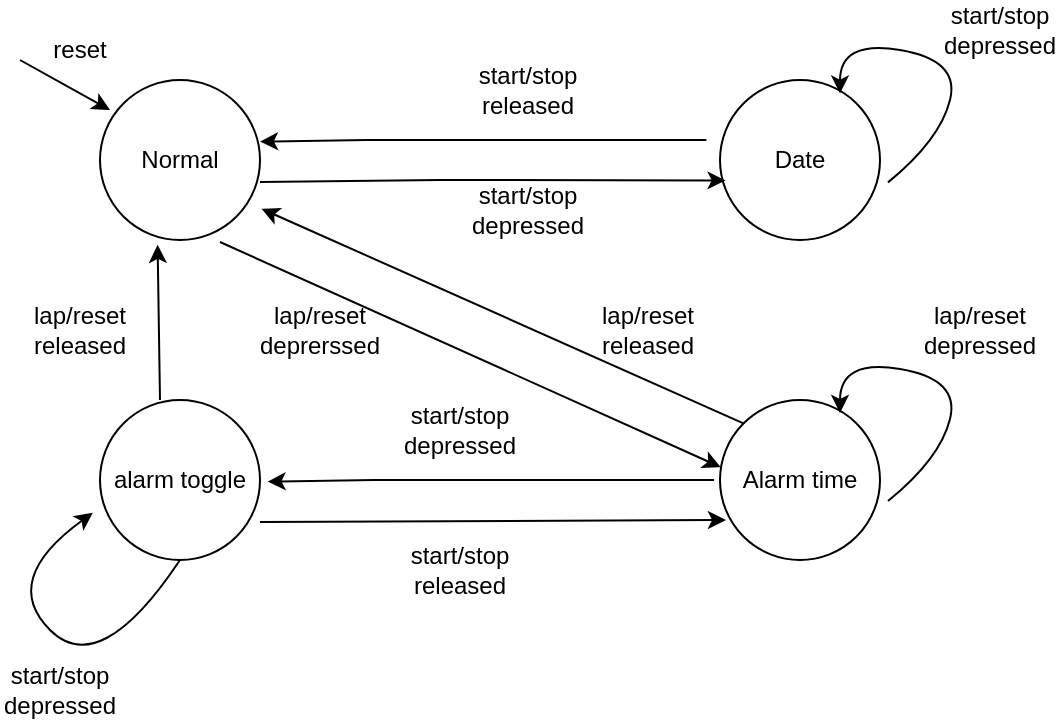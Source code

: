 <mxfile version="26.0.16" pages="4">
  <diagram name="Clock" id="9cqj9Gj7yjOjQMQ0VUwX">
    <mxGraphModel grid="1" page="1" gridSize="10" guides="1" tooltips="1" connect="1" arrows="1" fold="1" pageScale="1" pageWidth="827" pageHeight="1169" math="0" shadow="0">
      <root>
        <mxCell id="0" />
        <mxCell id="1" parent="0" />
        <mxCell id="RG0qKrcWC5957B3-tExf-1" value="Normal" style="ellipse;whiteSpace=wrap;html=1;aspect=fixed;" vertex="1" parent="1">
          <mxGeometry x="170" y="100" width="80" height="80" as="geometry" />
        </mxCell>
        <mxCell id="RG0qKrcWC5957B3-tExf-2" value="Date" style="ellipse;whiteSpace=wrap;html=1;aspect=fixed;" vertex="1" parent="1">
          <mxGeometry x="480" y="100" width="80" height="80" as="geometry" />
        </mxCell>
        <mxCell id="RG0qKrcWC5957B3-tExf-3" value="alarm toggle" style="ellipse;whiteSpace=wrap;html=1;aspect=fixed;" vertex="1" parent="1">
          <mxGeometry x="170" y="260" width="80" height="80" as="geometry" />
        </mxCell>
        <mxCell id="RG0qKrcWC5957B3-tExf-4" value="Alarm time" style="ellipse;whiteSpace=wrap;html=1;aspect=fixed;" vertex="1" parent="1">
          <mxGeometry x="480" y="260" width="80" height="80" as="geometry" />
        </mxCell>
        <mxCell id="RG0qKrcWC5957B3-tExf-5" value="" style="endArrow=classic;html=1;rounded=0;exitX=1;exitY=0.5;exitDx=0;exitDy=0;entryX=0.035;entryY=0.74;entryDx=0;entryDy=0;entryPerimeter=0;" edge="1" parent="1">
          <mxGeometry width="50" height="50" relative="1" as="geometry">
            <mxPoint x="250" y="151" as="sourcePoint" />
            <mxPoint x="482.8" y="150.2" as="targetPoint" />
            <Array as="points">
              <mxPoint x="340" y="150" />
            </Array>
          </mxGeometry>
        </mxCell>
        <mxCell id="RG0qKrcWC5957B3-tExf-6" value="" style="endArrow=classic;html=1;rounded=0;entryX=1.085;entryY=0.385;entryDx=0;entryDy=0;entryPerimeter=0;" edge="1" parent="1">
          <mxGeometry width="50" height="50" relative="1" as="geometry">
            <mxPoint x="473.2" y="130" as="sourcePoint" />
            <mxPoint x="250.0" y="130.8" as="targetPoint" />
            <Array as="points">
              <mxPoint x="303.2" y="130" />
            </Array>
          </mxGeometry>
        </mxCell>
        <mxCell id="RG0qKrcWC5957B3-tExf-7" value="start/stop depressed" style="text;html=1;align=center;verticalAlign=middle;whiteSpace=wrap;rounded=0;" vertex="1" parent="1">
          <mxGeometry x="354" y="150" width="60" height="30" as="geometry" />
        </mxCell>
        <mxCell id="RG0qKrcWC5957B3-tExf-9" value="reset" style="text;html=1;align=center;verticalAlign=middle;whiteSpace=wrap;rounded=0;" vertex="1" parent="1">
          <mxGeometry x="130" y="70" width="60" height="30" as="geometry" />
        </mxCell>
        <mxCell id="RG0qKrcWC5957B3-tExf-13" value="" style="curved=1;endArrow=classic;html=1;rounded=0;exitX=1.05;exitY=0.64;exitDx=0;exitDy=0;exitPerimeter=0;entryX=0.75;entryY=0.085;entryDx=0;entryDy=0;entryPerimeter=0;" edge="1" parent="1" source="RG0qKrcWC5957B3-tExf-2" target="RG0qKrcWC5957B3-tExf-2">
          <mxGeometry width="50" height="50" relative="1" as="geometry">
            <mxPoint x="610" y="110" as="sourcePoint" />
            <mxPoint x="590" y="80" as="targetPoint" />
            <Array as="points">
              <mxPoint x="590" y="130" />
              <mxPoint x="600" y="90" />
              <mxPoint x="540" y="80" />
            </Array>
          </mxGeometry>
        </mxCell>
        <mxCell id="RG0qKrcWC5957B3-tExf-18" value="start/stop depressed" style="text;html=1;align=center;verticalAlign=middle;whiteSpace=wrap;rounded=0;" vertex="1" parent="1">
          <mxGeometry x="590" y="60" width="60" height="30" as="geometry" />
        </mxCell>
        <mxCell id="RG0qKrcWC5957B3-tExf-19" value="" style="endArrow=classic;html=1;rounded=0;exitX=1;exitY=0.5;exitDx=0;exitDy=0;entryX=0.005;entryY=0.42;entryDx=0;entryDy=0;entryPerimeter=0;" edge="1" parent="1" target="RG0qKrcWC5957B3-tExf-4">
          <mxGeometry width="50" height="50" relative="1" as="geometry">
            <mxPoint x="230" y="181" as="sourcePoint" />
            <mxPoint x="463" y="180" as="targetPoint" />
          </mxGeometry>
        </mxCell>
        <mxCell id="RG0qKrcWC5957B3-tExf-20" value="" style="endArrow=classic;html=1;rounded=0;exitX=0;exitY=0;exitDx=0;exitDy=0;entryX=1.01;entryY=0.805;entryDx=0;entryDy=0;entryPerimeter=0;" edge="1" parent="1" source="RG0qKrcWC5957B3-tExf-4" target="RG0qKrcWC5957B3-tExf-1">
          <mxGeometry width="50" height="50" relative="1" as="geometry">
            <mxPoint x="240" y="191" as="sourcePoint" />
            <mxPoint x="490" y="310" as="targetPoint" />
          </mxGeometry>
        </mxCell>
        <mxCell id="RG0qKrcWC5957B3-tExf-21" value="lap/reset deprerssed" style="text;html=1;align=center;verticalAlign=middle;whiteSpace=wrap;rounded=0;" vertex="1" parent="1">
          <mxGeometry x="250" y="210" width="60" height="30" as="geometry" />
        </mxCell>
        <mxCell id="RG0qKrcWC5957B3-tExf-22" value="lap/reset released" style="text;html=1;align=center;verticalAlign=middle;whiteSpace=wrap;rounded=0;" vertex="1" parent="1">
          <mxGeometry x="413.5" y="210" width="60" height="30" as="geometry" />
        </mxCell>
        <mxCell id="RG0qKrcWC5957B3-tExf-24" value="" style="endArrow=classic;html=1;rounded=0;exitX=1;exitY=0.5;exitDx=0;exitDy=0;entryX=0.035;entryY=0.74;entryDx=0;entryDy=0;entryPerimeter=0;" edge="1" parent="1">
          <mxGeometry width="50" height="50" relative="1" as="geometry">
            <mxPoint x="250" y="321" as="sourcePoint" />
            <mxPoint x="483" y="320" as="targetPoint" />
          </mxGeometry>
        </mxCell>
        <mxCell id="RG0qKrcWC5957B3-tExf-25" value="" style="endArrow=classic;html=1;rounded=0;entryX=1.085;entryY=0.385;entryDx=0;entryDy=0;entryPerimeter=0;" edge="1" parent="1">
          <mxGeometry width="50" height="50" relative="1" as="geometry">
            <mxPoint x="477" y="300" as="sourcePoint" />
            <mxPoint x="253.8" y="300.8" as="targetPoint" />
            <Array as="points">
              <mxPoint x="307" y="300" />
            </Array>
          </mxGeometry>
        </mxCell>
        <mxCell id="RG0qKrcWC5957B3-tExf-26" value="start/stop depressed" style="text;html=1;align=center;verticalAlign=middle;whiteSpace=wrap;rounded=0;" vertex="1" parent="1">
          <mxGeometry x="320" y="260" width="60" height="30" as="geometry" />
        </mxCell>
        <mxCell id="RG0qKrcWC5957B3-tExf-28" value="start/stop released" style="text;html=1;align=center;verticalAlign=middle;whiteSpace=wrap;rounded=0;" vertex="1" parent="1">
          <mxGeometry x="320" y="330" width="60" height="30" as="geometry" />
        </mxCell>
        <mxCell id="RG0qKrcWC5957B3-tExf-31" value="" style="curved=1;endArrow=classic;html=1;rounded=0;exitX=1.05;exitY=0.64;exitDx=0;exitDy=0;exitPerimeter=0;entryX=0.75;entryY=0.085;entryDx=0;entryDy=0;entryPerimeter=0;" edge="1" parent="1">
          <mxGeometry width="50" height="50" relative="1" as="geometry">
            <mxPoint x="564" y="310.5" as="sourcePoint" />
            <mxPoint x="540" y="266.5" as="targetPoint" />
            <Array as="points">
              <mxPoint x="590" y="289.5" />
              <mxPoint x="600" y="249.5" />
              <mxPoint x="540" y="239.5" />
            </Array>
          </mxGeometry>
        </mxCell>
        <mxCell id="RG0qKrcWC5957B3-tExf-32" value="lap/reset depressed" style="text;html=1;align=center;verticalAlign=middle;whiteSpace=wrap;rounded=0;" vertex="1" parent="1">
          <mxGeometry x="580" y="210" width="60" height="30" as="geometry" />
        </mxCell>
        <mxCell id="RG0qKrcWC5957B3-tExf-34" value="" style="endArrow=classic;html=1;rounded=0;entryX=0.36;entryY=1.03;entryDx=0;entryDy=0;entryPerimeter=0;" edge="1" parent="1" target="RG0qKrcWC5957B3-tExf-1">
          <mxGeometry width="50" height="50" relative="1" as="geometry">
            <mxPoint x="200" y="260" as="sourcePoint" />
            <mxPoint x="250" y="210" as="targetPoint" />
          </mxGeometry>
        </mxCell>
        <mxCell id="RG0qKrcWC5957B3-tExf-35" value="lap/reset released" style="text;html=1;align=center;verticalAlign=middle;whiteSpace=wrap;rounded=0;" vertex="1" parent="1">
          <mxGeometry x="130" y="210" width="60" height="30" as="geometry" />
        </mxCell>
        <mxCell id="RG0qKrcWC5957B3-tExf-38" value="" style="curved=1;endArrow=classic;html=1;rounded=0;entryX=-0.045;entryY=0.705;entryDx=0;entryDy=0;entryPerimeter=0;exitX=0.5;exitY=1;exitDx=0;exitDy=0;" edge="1" parent="1" source="RG0qKrcWC5957B3-tExf-3" target="RG0qKrcWC5957B3-tExf-3">
          <mxGeometry width="50" height="50" relative="1" as="geometry">
            <mxPoint x="220" y="350" as="sourcePoint" />
            <mxPoint x="120" y="377" as="targetPoint" />
            <Array as="points">
              <mxPoint x="170" y="400" />
              <mxPoint x="120" y="350" />
            </Array>
          </mxGeometry>
        </mxCell>
        <mxCell id="RG0qKrcWC5957B3-tExf-40" value="start/stop depressed" style="text;html=1;align=center;verticalAlign=middle;whiteSpace=wrap;rounded=0;" vertex="1" parent="1">
          <mxGeometry x="120" y="390" width="60" height="30" as="geometry" />
        </mxCell>
        <mxCell id="RG0qKrcWC5957B3-tExf-41" value="" style="endArrow=classic;html=1;rounded=0;" edge="1" parent="1">
          <mxGeometry width="50" height="50" relative="1" as="geometry">
            <mxPoint x="130" y="90" as="sourcePoint" />
            <mxPoint x="175" y="115" as="targetPoint" />
          </mxGeometry>
        </mxCell>
        <mxCell id="RG0qKrcWC5957B3-tExf-42" value="start/stop released" style="text;html=1;align=center;verticalAlign=middle;whiteSpace=wrap;rounded=0;" vertex="1" parent="1">
          <mxGeometry x="354" y="90" width="60" height="30" as="geometry" />
        </mxCell>
      </root>
    </mxGraphModel>
  </diagram>
  <diagram id="2IR37qf4QehfL7t-tvkI" name="stopwatch">
    <mxGraphModel dx="989" dy="509" grid="1" gridSize="10" guides="1" tooltips="1" connect="1" arrows="1" fold="1" page="1" pageScale="1" pageWidth="827" pageHeight="1169" math="0" shadow="0">
      <root>
        <mxCell id="0" />
        <mxCell id="1" parent="0" />
        <mxCell id="ngeOBPJPC7xrpz5gcQyD-1" value="Chrono Mode" style="ellipse;whiteSpace=wrap;html=1;aspect=fixed;" parent="1" vertex="1">
          <mxGeometry x="170" y="100" width="80" height="80" as="geometry" />
        </mxCell>
        <mxCell id="ngeOBPJPC7xrpz5gcQyD-2" value="Counting" style="ellipse;whiteSpace=wrap;html=1;aspect=fixed;" parent="1" vertex="1">
          <mxGeometry x="480" y="100" width="80" height="80" as="geometry" />
        </mxCell>
        <mxCell id="ngeOBPJPC7xrpz5gcQyD-3" value="Stopped" style="ellipse;whiteSpace=wrap;html=1;aspect=fixed;" parent="1" vertex="1">
          <mxGeometry x="790" y="100" width="80" height="80" as="geometry" />
        </mxCell>
        <mxCell id="ngeOBPJPC7xrpz5gcQyD-4" value="Lap" style="ellipse;whiteSpace=wrap;html=1;aspect=fixed;" parent="1" vertex="1">
          <mxGeometry x="480" y="260" width="80" height="80" as="geometry" />
        </mxCell>
        <mxCell id="ngeOBPJPC7xrpz5gcQyD-5" value="Start/Stop Low to High" style="endArrow=classic;html=1;rounded=0;exitX=1;exitY=0.5;exitDx=0;exitDy=0;entryX=0;entryY=0.5;entryDx=0;entryDy=0;" parent="1" edge="1">
          <mxGeometry width="50" height="50" relative="1" as="geometry">
            <mxPoint x="250" y="139.5" as="sourcePoint" />
            <mxPoint x="480" y="139.5" as="targetPoint" />
          </mxGeometry>
        </mxCell>
        <mxCell id="ngeOBPJPC7xrpz5gcQyD-6" value="Start Stop Low to High" style="endArrow=classic;html=1;rounded=0;exitX=1;exitY=0.5;exitDx=0;exitDy=0;entryX=0;entryY=0.5;entryDx=0;entryDy=0;" parent="1" edge="1">
          <mxGeometry width="50" height="50" relative="1" as="geometry">
            <mxPoint x="560" y="170" as="sourcePoint" />
            <mxPoint x="790" y="170" as="targetPoint" />
          </mxGeometry>
        </mxCell>
        <mxCell id="ngeOBPJPC7xrpz5gcQyD-8" value="Start Stop Low to High" style="endArrow=classic;html=1;rounded=0;exitX=1;exitY=0.5;exitDx=0;exitDy=0;entryX=0;entryY=0.5;entryDx=0;entryDy=0;" parent="1" edge="1">
          <mxGeometry width="50" height="50" relative="1" as="geometry">
            <mxPoint x="790" y="110" as="sourcePoint" />
            <mxPoint x="560" y="110" as="targetPoint" />
          </mxGeometry>
        </mxCell>
        <mxCell id="H4vyHn_uimje9fcxOapJ-1" value="Start Stop Low to High" style="endArrow=classic;html=1;rounded=0;exitX=1;exitY=0.5;exitDx=0;exitDy=0;entryX=0.5;entryY=1;entryDx=0;entryDy=0;" edge="1" parent="1" target="ngeOBPJPC7xrpz5gcQyD-3">
          <mxGeometry width="50" height="50" relative="1" as="geometry">
            <mxPoint x="560" y="299.5" as="sourcePoint" />
            <mxPoint x="790" y="299.5" as="targetPoint" />
          </mxGeometry>
        </mxCell>
        <mxCell id="H4vyHn_uimje9fcxOapJ-2" value="Lap/Reset Button Low to High" style="endArrow=classic;html=1;rounded=0;exitX=1;exitY=0.5;exitDx=0;exitDy=0;entryX=0.5;entryY=0;entryDx=0;entryDy=0;" edge="1" parent="1" target="ngeOBPJPC7xrpz5gcQyD-4">
          <mxGeometry width="50" height="50" relative="1" as="geometry">
            <mxPoint x="520" y="180" as="sourcePoint" />
            <mxPoint x="750" y="180" as="targetPoint" />
          </mxGeometry>
        </mxCell>
        <mxCell id="H4vyHn_uimje9fcxOapJ-3" value="Lap/Reset Button Low to High" style="curved=1;endArrow=classic;html=1;rounded=0;exitX=0;exitY=0.5;exitDx=0;exitDy=0;entryX=0;entryY=1;entryDx=0;entryDy=0;" edge="1" parent="1" source="ngeOBPJPC7xrpz5gcQyD-4" target="ngeOBPJPC7xrpz5gcQyD-4">
          <mxGeometry x="-0.287" y="-22" width="50" height="50" relative="1" as="geometry">
            <mxPoint x="700" y="410" as="sourcePoint" />
            <mxPoint x="750" y="360" as="targetPoint" />
            <Array as="points">
              <mxPoint x="420" y="320" />
              <mxPoint x="492" y="360" />
            </Array>
            <mxPoint x="-9" y="-9" as="offset" />
          </mxGeometry>
        </mxCell>
        <mxCell id="H4vyHn_uimje9fcxOapJ-5" value="Lap/Reset Button Low to High" style="curved=1;endArrow=classic;html=1;rounded=0;exitX=0.5;exitY=0;exitDx=0;exitDy=0;entryX=0.5;entryY=0;entryDx=0;entryDy=0;" edge="1" parent="1" source="ngeOBPJPC7xrpz5gcQyD-3" target="ngeOBPJPC7xrpz5gcQyD-1">
          <mxGeometry width="50" height="50" relative="1" as="geometry">
            <mxPoint x="430" y="110" as="sourcePoint" />
            <mxPoint x="480" y="60" as="targetPoint" />
            <Array as="points">
              <mxPoint x="640" y="40" />
              <mxPoint x="400" y="40" />
            </Array>
          </mxGeometry>
        </mxCell>
        <mxCell id="H4vyHn_uimje9fcxOapJ-6" value="Reset" style="endArrow=classic;html=1;rounded=0;entryX=0;entryY=0;entryDx=0;entryDy=0;" edge="1" parent="1" target="ngeOBPJPC7xrpz5gcQyD-1">
          <mxGeometry width="50" height="50" relative="1" as="geometry">
            <mxPoint x="160" y="30" as="sourcePoint" />
            <mxPoint x="590" y="150" as="targetPoint" />
          </mxGeometry>
        </mxCell>
        <mxCell id="H4vyHn_uimje9fcxOapJ-7" value="Lap/Reset Button Low to High" style="curved=1;endArrow=classic;html=1;rounded=0;exitX=1;exitY=1;exitDx=0;exitDy=0;entryX=1;entryY=0.5;entryDx=0;entryDy=0;" edge="1" parent="1" source="ngeOBPJPC7xrpz5gcQyD-3" target="ngeOBPJPC7xrpz5gcQyD-3">
          <mxGeometry x="0.113" y="14" width="50" height="50" relative="1" as="geometry">
            <mxPoint x="920" y="130" as="sourcePoint" />
            <mxPoint x="932" y="158" as="targetPoint" />
            <Array as="points">
              <mxPoint x="900" y="180" />
              <mxPoint x="930" y="160" />
            </Array>
            <mxPoint x="14" y="-3" as="offset" />
          </mxGeometry>
        </mxCell>
        <mxCell id="H4vyHn_uimje9fcxOapJ-8" value="Lap/Reset Button Low to High" style="curved=1;endArrow=classic;html=1;rounded=0;exitX=0;exitY=0.5;exitDx=0;exitDy=0;entryX=0;entryY=1;entryDx=0;entryDy=0;" edge="1" parent="1">
          <mxGeometry x="-0.287" y="-22" width="50" height="50" relative="1" as="geometry">
            <mxPoint x="170" y="140" as="sourcePoint" />
            <mxPoint x="182" y="168" as="targetPoint" />
            <Array as="points">
              <mxPoint x="110" y="160" />
              <mxPoint x="182" y="200" />
            </Array>
            <mxPoint x="-9" y="-9" as="offset" />
          </mxGeometry>
        </mxCell>
      </root>
    </mxGraphModel>
  </diagram>
  <diagram id="q-XKUNlvHSGximqduw9o" name="alarm">
    <mxGraphModel dx="1434" dy="738" grid="1" gridSize="10" guides="1" tooltips="1" connect="1" arrows="1" fold="1" page="1" pageScale="1" pageWidth="827" pageHeight="1169" math="0" shadow="0">
      <root>
        <mxCell id="0" />
        <mxCell id="1" parent="0" />
        <mxCell id="H-pp2MTDAGIDneQ5Eigu-1" value="" style="ellipse;whiteSpace=wrap;html=1;" vertex="1" parent="1">
          <mxGeometry x="510" y="160" width="120" height="80" as="geometry" />
        </mxCell>
      </root>
    </mxGraphModel>
  </diagram>
  <diagram id="v14A6wvQIW5SsRH9XLJc" name="Top level">
    <mxGraphModel grid="1" page="1" gridSize="10" guides="1" tooltips="1" connect="1" arrows="1" fold="1" pageScale="1" pageWidth="827" pageHeight="1169" math="0" shadow="0">
      <root>
        <mxCell id="0" />
        <mxCell id="1" parent="0" />
        <mxCell id="sCGjDhqWXTcfMbYISutA-1" value="time/calender" style="ellipse;whiteSpace=wrap;html=1;aspect=fixed;" parent="1" vertex="1">
          <mxGeometry x="490" y="100" width="80" height="80" as="geometry" />
        </mxCell>
        <mxCell id="sCGjDhqWXTcfMbYISutA-2" value="Alarm set" style="ellipse;whiteSpace=wrap;html=1;aspect=fixed;" parent="1" vertex="1">
          <mxGeometry x="490" y="270" width="80" height="80" as="geometry" />
        </mxCell>
        <mxCell id="sCGjDhqWXTcfMbYISutA-3" value="Stopwatch" style="ellipse;whiteSpace=wrap;html=1;aspect=fixed;" parent="1" vertex="1">
          <mxGeometry x="250" y="270" width="80" height="80" as="geometry" />
        </mxCell>
        <mxCell id="sCGjDhqWXTcfMbYISutA-5" value="" style="endArrow=classic;html=1;rounded=0;exitX=0;exitY=0.5;exitDx=0;exitDy=0;entryX=1;entryY=0.5;entryDx=0;entryDy=0;" parent="1" source="sCGjDhqWXTcfMbYISutA-2" target="sCGjDhqWXTcfMbYISutA-3" edge="1">
          <mxGeometry width="50" height="50" relative="1" as="geometry">
            <mxPoint x="414" y="220" as="sourcePoint" />
            <mxPoint x="486" y="314" as="targetPoint" />
          </mxGeometry>
        </mxCell>
        <mxCell id="sCGjDhqWXTcfMbYISutA-6" value="" style="endArrow=classic;html=1;rounded=0;exitX=0.5;exitY=1;exitDx=0;exitDy=0;entryX=0.5;entryY=0;entryDx=0;entryDy=0;" parent="1" source="sCGjDhqWXTcfMbYISutA-1" target="sCGjDhqWXTcfMbYISutA-2" edge="1">
          <mxGeometry width="50" height="50" relative="1" as="geometry">
            <mxPoint x="500" y="320" as="sourcePoint" />
            <mxPoint x="340" y="320" as="targetPoint" />
          </mxGeometry>
        </mxCell>
        <mxCell id="usG0hsKW0j7iFzZzFdtJ-1" value="" style="endArrow=classic;html=1;rounded=0;entryX=0;entryY=0.5;entryDx=0;entryDy=0;" parent="1" target="sCGjDhqWXTcfMbYISutA-1" edge="1">
          <mxGeometry width="50" height="50" relative="1" as="geometry">
            <mxPoint x="330" y="140" as="sourcePoint" />
            <mxPoint x="481.716" y="161.716" as="targetPoint" />
          </mxGeometry>
        </mxCell>
        <mxCell id="-WTVZN4gzC-eLRTlXxJW-1" value="reset" style="text;html=1;align=center;verticalAlign=middle;whiteSpace=wrap;rounded=0;" parent="1" vertex="1">
          <mxGeometry x="210" y="60" width="60" height="30" as="geometry" />
        </mxCell>
        <mxCell id="-WTVZN4gzC-eLRTlXxJW-2" value="! (&lt;span style=&quot;background-color: transparent; color: light-dark(rgb(0, 0, 0), rgb(255, 255, 255));&quot;&gt;low to high transition)&lt;/span&gt;" style="text;html=1;align=center;verticalAlign=middle;whiteSpace=wrap;rounded=0;" parent="1" vertex="1">
          <mxGeometry x="600" y="260" width="100" height="30" as="geometry" />
        </mxCell>
        <mxCell id="byN-jcqiZOBNDV4rVO_l-1" value="" style="curved=1;endArrow=classic;html=1;rounded=0;exitX=1.05;exitY=0.64;exitDx=0;exitDy=0;exitPerimeter=0;entryX=0.75;entryY=0.085;entryDx=0;entryDy=0;entryPerimeter=0;" parent="1" edge="1">
          <mxGeometry width="50" height="50" relative="1" as="geometry">
            <mxPoint x="574" y="321" as="sourcePoint" />
            <mxPoint x="550" y="277" as="targetPoint" />
            <Array as="points">
              <mxPoint x="600" y="300" />
              <mxPoint x="610" y="260" />
              <mxPoint x="550" y="250" />
            </Array>
          </mxGeometry>
        </mxCell>
        <mxCell id="3dXdESDtEUY_LuGRnJY3-1" value="" style="curved=1;endArrow=classic;html=1;rounded=0;entryX=-0.045;entryY=0.705;entryDx=0;entryDy=0;entryPerimeter=0;exitX=0.5;exitY=1;exitDx=0;exitDy=0;" parent="1" edge="1">
          <mxGeometry width="50" height="50" relative="1" as="geometry">
            <mxPoint x="290" y="354" as="sourcePoint" />
            <mxPoint x="246" y="330" as="targetPoint" />
            <Array as="points">
              <mxPoint x="250" y="414" />
              <mxPoint x="200" y="364" />
            </Array>
          </mxGeometry>
        </mxCell>
        <mxCell id="3dXdESDtEUY_LuGRnJY3-5" value="" style="curved=1;endArrow=classic;html=1;rounded=0;exitX=1.05;exitY=0.64;exitDx=0;exitDy=0;exitPerimeter=0;entryX=0.75;entryY=0.085;entryDx=0;entryDy=0;entryPerimeter=0;" parent="1" edge="1">
          <mxGeometry width="50" height="50" relative="1" as="geometry">
            <mxPoint x="574" y="150.5" as="sourcePoint" />
            <mxPoint x="550" y="106.5" as="targetPoint" />
            <Array as="points">
              <mxPoint x="600" y="129.5" />
              <mxPoint x="610" y="89.5" />
              <mxPoint x="550" y="79.5" />
            </Array>
          </mxGeometry>
        </mxCell>
        <mxCell id="3dXdESDtEUY_LuGRnJY3-7" value="low to high transition" style="text;html=1;align=center;verticalAlign=middle;whiteSpace=wrap;rounded=0;" parent="1" vertex="1">
          <mxGeometry x="364" y="320" width="100" height="30" as="geometry" />
        </mxCell>
        <mxCell id="3dXdESDtEUY_LuGRnJY3-8" value="low to high transition" style="text;html=1;align=center;verticalAlign=middle;whiteSpace=wrap;rounded=0;" parent="1" vertex="1">
          <mxGeometry x="300" y="220" width="100" height="30" as="geometry" />
        </mxCell>
        <mxCell id="3dXdESDtEUY_LuGRnJY3-10" value="low to high transition" style="text;html=1;align=center;verticalAlign=middle;whiteSpace=wrap;rounded=0;" parent="1" vertex="1">
          <mxGeometry x="530" y="200" width="100" height="30" as="geometry" />
        </mxCell>
        <mxCell id="3dXdESDtEUY_LuGRnJY3-11" value="! (&lt;span style=&quot;background-color: transparent; color: light-dark(rgb(0, 0, 0), rgb(255, 255, 255));&quot;&gt;low to high transition)&lt;/span&gt;" style="text;html=1;align=center;verticalAlign=middle;whiteSpace=wrap;rounded=0;" parent="1" vertex="1">
          <mxGeometry x="600" y="80" width="100" height="30" as="geometry" />
        </mxCell>
        <mxCell id="3dXdESDtEUY_LuGRnJY3-12" value="! (&lt;span style=&quot;background-color: transparent; color: light-dark(rgb(0, 0, 0), rgb(255, 255, 255));&quot;&gt;low to high transition)&lt;/span&gt;" style="text;html=1;align=center;verticalAlign=middle;whiteSpace=wrap;rounded=0;" parent="1" vertex="1">
          <mxGeometry x="140" y="310" width="100" height="30" as="geometry" />
        </mxCell>
        <mxCell id="3dXdESDtEUY_LuGRnJY3-14" value="Clock" style="ellipse;whiteSpace=wrap;html=1;aspect=fixed;" vertex="1" parent="1">
          <mxGeometry x="250" y="100" width="80" height="80" as="geometry" />
        </mxCell>
        <mxCell id="3dXdESDtEUY_LuGRnJY3-15" value="" style="endArrow=classic;html=1;rounded=0;exitX=0.5;exitY=0;exitDx=0;exitDy=0;entryX=0.5;entryY=1;entryDx=0;entryDy=0;" edge="1" parent="1" source="sCGjDhqWXTcfMbYISutA-3" target="3dXdESDtEUY_LuGRnJY3-14">
          <mxGeometry width="50" height="50" relative="1" as="geometry">
            <mxPoint x="500" y="320" as="sourcePoint" />
            <mxPoint x="340" y="320" as="targetPoint" />
          </mxGeometry>
        </mxCell>
        <mxCell id="3dXdESDtEUY_LuGRnJY3-16" value="low to high transition" style="text;html=1;align=center;verticalAlign=middle;whiteSpace=wrap;rounded=0;" vertex="1" parent="1">
          <mxGeometry x="350" y="150" width="100" height="30" as="geometry" />
        </mxCell>
        <mxCell id="3dXdESDtEUY_LuGRnJY3-18" value="" style="curved=1;endArrow=classic;html=1;rounded=0;entryX=0.02;entryY=0.26;entryDx=0;entryDy=0;entryPerimeter=0;exitX=0;exitY=1;exitDx=0;exitDy=0;" edge="1" parent="1" source="3dXdESDtEUY_LuGRnJY3-14" target="3dXdESDtEUY_LuGRnJY3-14">
          <mxGeometry width="50" height="50" relative="1" as="geometry">
            <mxPoint x="285" y="180" as="sourcePoint" />
            <mxPoint x="241" y="156" as="targetPoint" />
            <Array as="points">
              <mxPoint x="210" y="190" />
              <mxPoint x="180" y="121" />
            </Array>
          </mxGeometry>
        </mxCell>
        <mxCell id="3dXdESDtEUY_LuGRnJY3-19" value="! (&lt;span style=&quot;background-color: transparent; color: light-dark(rgb(0, 0, 0), rgb(255, 255, 255));&quot;&gt;low to high transition)&lt;/span&gt;" style="text;html=1;align=center;verticalAlign=middle;whiteSpace=wrap;rounded=0;" vertex="1" parent="1">
          <mxGeometry x="100" y="130" width="100" height="30" as="geometry" />
        </mxCell>
        <mxCell id="3dXdESDtEUY_LuGRnJY3-20" value="" style="endArrow=classic;html=1;rounded=0;entryX=0;entryY=0;entryDx=0;entryDy=0;exitX=0;exitY=0.5;exitDx=0;exitDy=0;" edge="1" parent="1" source="-WTVZN4gzC-eLRTlXxJW-1" target="3dXdESDtEUY_LuGRnJY3-14">
          <mxGeometry width="50" height="50" relative="1" as="geometry">
            <mxPoint x="370" y="330" as="sourcePoint" />
            <mxPoint x="420" y="280" as="targetPoint" />
          </mxGeometry>
        </mxCell>
      </root>
    </mxGraphModel>
  </diagram>
</mxfile>
